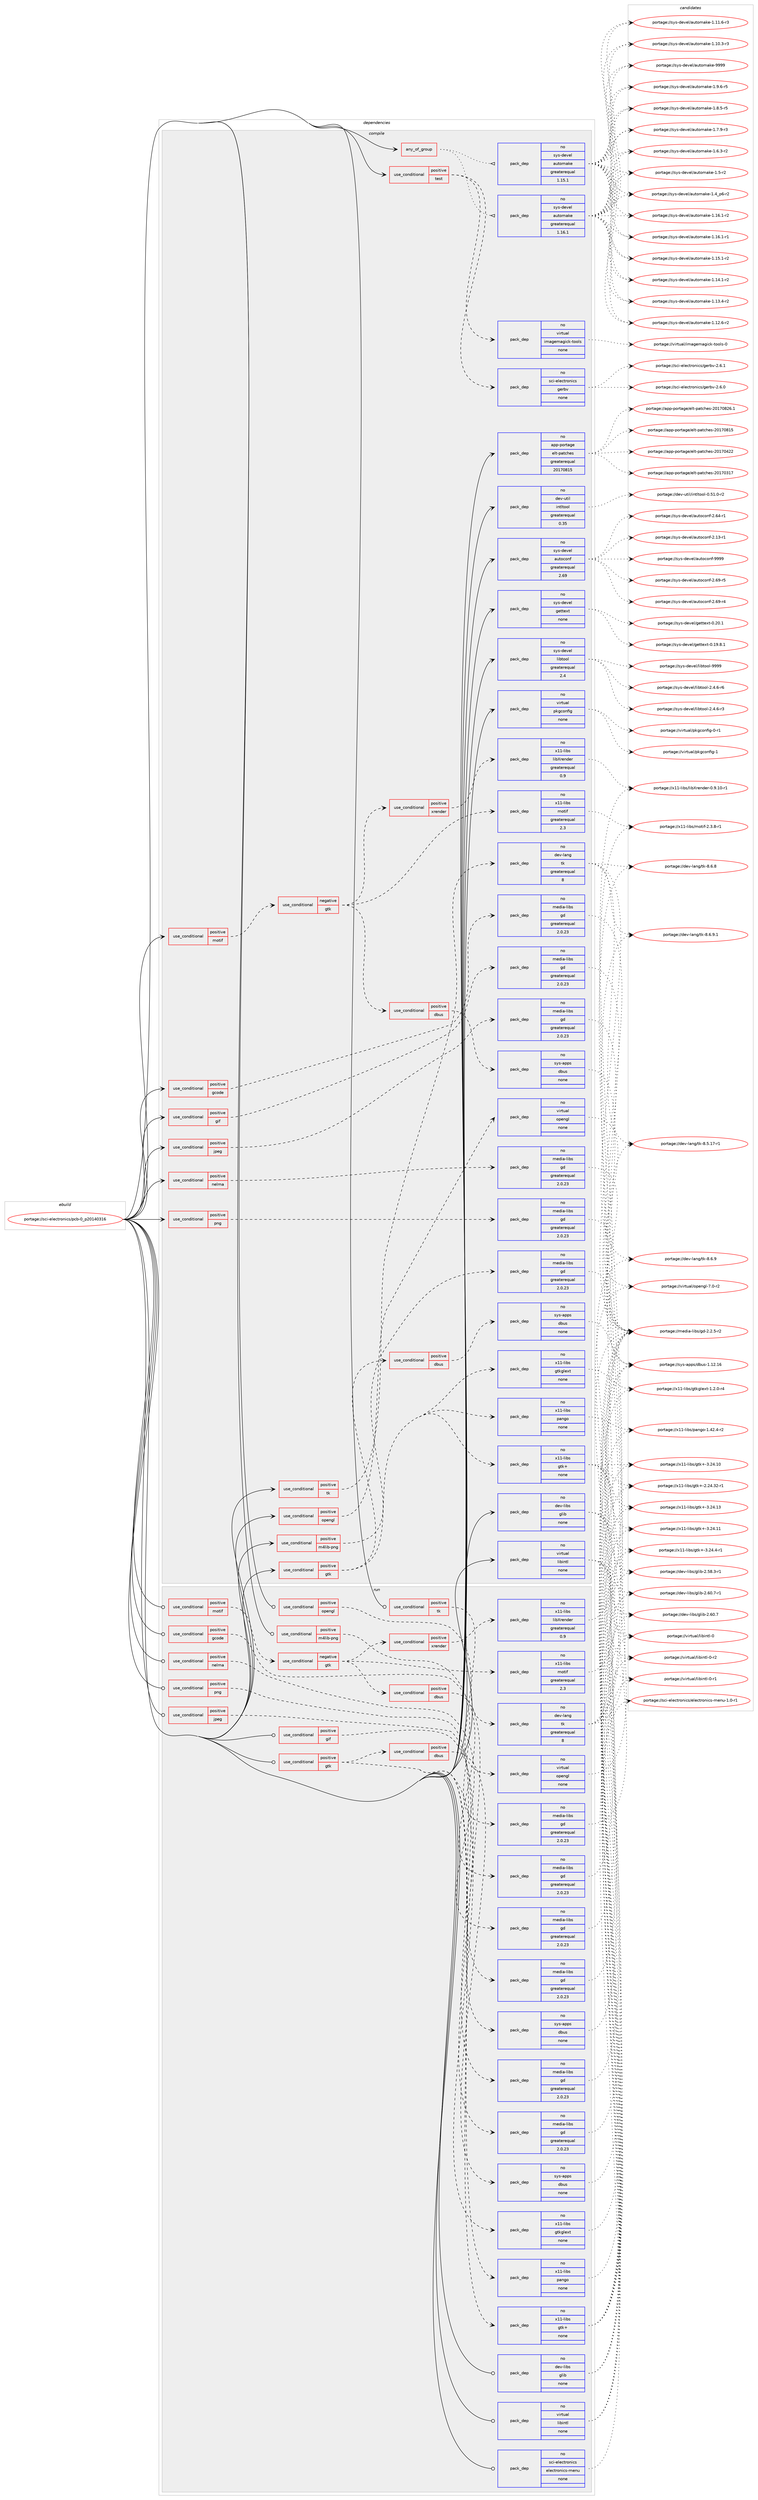 digraph prolog {

# *************
# Graph options
# *************

newrank=true;
concentrate=true;
compound=true;
graph [rankdir=LR,fontname=Helvetica,fontsize=10,ranksep=1.5];#, ranksep=2.5, nodesep=0.2];
edge  [arrowhead=vee];
node  [fontname=Helvetica,fontsize=10];

# **********
# The ebuild
# **********

subgraph cluster_leftcol {
color=gray;
label=<<i>ebuild</i>>;
id [label="portage://sci-electronics/pcb-0_p20140316", color=red, width=4, href="../sci-electronics/pcb-0_p20140316.svg"];
}

# ****************
# The dependencies
# ****************

subgraph cluster_midcol {
color=gray;
label=<<i>dependencies</i>>;
subgraph cluster_compile {
fillcolor="#eeeeee";
style=filled;
label=<<i>compile</i>>;
subgraph any1715 {
dependency105812 [label=<<TABLE BORDER="0" CELLBORDER="1" CELLSPACING="0" CELLPADDING="4"><TR><TD CELLPADDING="10">any_of_group</TD></TR></TABLE>>, shape=none, color=red];subgraph pack83502 {
dependency105813 [label=<<TABLE BORDER="0" CELLBORDER="1" CELLSPACING="0" CELLPADDING="4" WIDTH="220"><TR><TD ROWSPAN="6" CELLPADDING="30">pack_dep</TD></TR><TR><TD WIDTH="110">no</TD></TR><TR><TD>sys-devel</TD></TR><TR><TD>automake</TD></TR><TR><TD>greaterequal</TD></TR><TR><TD>1.16.1</TD></TR></TABLE>>, shape=none, color=blue];
}
dependency105812:e -> dependency105813:w [weight=20,style="dotted",arrowhead="oinv"];
subgraph pack83503 {
dependency105814 [label=<<TABLE BORDER="0" CELLBORDER="1" CELLSPACING="0" CELLPADDING="4" WIDTH="220"><TR><TD ROWSPAN="6" CELLPADDING="30">pack_dep</TD></TR><TR><TD WIDTH="110">no</TD></TR><TR><TD>sys-devel</TD></TR><TR><TD>automake</TD></TR><TR><TD>greaterequal</TD></TR><TR><TD>1.15.1</TD></TR></TABLE>>, shape=none, color=blue];
}
dependency105812:e -> dependency105814:w [weight=20,style="dotted",arrowhead="oinv"];
}
id:e -> dependency105812:w [weight=20,style="solid",arrowhead="vee"];
subgraph cond20515 {
dependency105815 [label=<<TABLE BORDER="0" CELLBORDER="1" CELLSPACING="0" CELLPADDING="4"><TR><TD ROWSPAN="3" CELLPADDING="10">use_conditional</TD></TR><TR><TD>positive</TD></TR><TR><TD>gcode</TD></TR></TABLE>>, shape=none, color=red];
subgraph pack83504 {
dependency105816 [label=<<TABLE BORDER="0" CELLBORDER="1" CELLSPACING="0" CELLPADDING="4" WIDTH="220"><TR><TD ROWSPAN="6" CELLPADDING="30">pack_dep</TD></TR><TR><TD WIDTH="110">no</TD></TR><TR><TD>media-libs</TD></TR><TR><TD>gd</TD></TR><TR><TD>greaterequal</TD></TR><TR><TD>2.0.23</TD></TR></TABLE>>, shape=none, color=blue];
}
dependency105815:e -> dependency105816:w [weight=20,style="dashed",arrowhead="vee"];
}
id:e -> dependency105815:w [weight=20,style="solid",arrowhead="vee"];
subgraph cond20516 {
dependency105817 [label=<<TABLE BORDER="0" CELLBORDER="1" CELLSPACING="0" CELLPADDING="4"><TR><TD ROWSPAN="3" CELLPADDING="10">use_conditional</TD></TR><TR><TD>positive</TD></TR><TR><TD>gif</TD></TR></TABLE>>, shape=none, color=red];
subgraph pack83505 {
dependency105818 [label=<<TABLE BORDER="0" CELLBORDER="1" CELLSPACING="0" CELLPADDING="4" WIDTH="220"><TR><TD ROWSPAN="6" CELLPADDING="30">pack_dep</TD></TR><TR><TD WIDTH="110">no</TD></TR><TR><TD>media-libs</TD></TR><TR><TD>gd</TD></TR><TR><TD>greaterequal</TD></TR><TR><TD>2.0.23</TD></TR></TABLE>>, shape=none, color=blue];
}
dependency105817:e -> dependency105818:w [weight=20,style="dashed",arrowhead="vee"];
}
id:e -> dependency105817:w [weight=20,style="solid",arrowhead="vee"];
subgraph cond20517 {
dependency105819 [label=<<TABLE BORDER="0" CELLBORDER="1" CELLSPACING="0" CELLPADDING="4"><TR><TD ROWSPAN="3" CELLPADDING="10">use_conditional</TD></TR><TR><TD>positive</TD></TR><TR><TD>gtk</TD></TR></TABLE>>, shape=none, color=red];
subgraph pack83506 {
dependency105820 [label=<<TABLE BORDER="0" CELLBORDER="1" CELLSPACING="0" CELLPADDING="4" WIDTH="220"><TR><TD ROWSPAN="6" CELLPADDING="30">pack_dep</TD></TR><TR><TD WIDTH="110">no</TD></TR><TR><TD>x11-libs</TD></TR><TR><TD>gtk+</TD></TR><TR><TD>none</TD></TR><TR><TD></TD></TR></TABLE>>, shape=none, color=blue];
}
dependency105819:e -> dependency105820:w [weight=20,style="dashed",arrowhead="vee"];
subgraph pack83507 {
dependency105821 [label=<<TABLE BORDER="0" CELLBORDER="1" CELLSPACING="0" CELLPADDING="4" WIDTH="220"><TR><TD ROWSPAN="6" CELLPADDING="30">pack_dep</TD></TR><TR><TD WIDTH="110">no</TD></TR><TR><TD>x11-libs</TD></TR><TR><TD>pango</TD></TR><TR><TD>none</TD></TR><TR><TD></TD></TR></TABLE>>, shape=none, color=blue];
}
dependency105819:e -> dependency105821:w [weight=20,style="dashed",arrowhead="vee"];
subgraph pack83508 {
dependency105822 [label=<<TABLE BORDER="0" CELLBORDER="1" CELLSPACING="0" CELLPADDING="4" WIDTH="220"><TR><TD ROWSPAN="6" CELLPADDING="30">pack_dep</TD></TR><TR><TD WIDTH="110">no</TD></TR><TR><TD>x11-libs</TD></TR><TR><TD>gtkglext</TD></TR><TR><TD>none</TD></TR><TR><TD></TD></TR></TABLE>>, shape=none, color=blue];
}
dependency105819:e -> dependency105822:w [weight=20,style="dashed",arrowhead="vee"];
subgraph cond20518 {
dependency105823 [label=<<TABLE BORDER="0" CELLBORDER="1" CELLSPACING="0" CELLPADDING="4"><TR><TD ROWSPAN="3" CELLPADDING="10">use_conditional</TD></TR><TR><TD>positive</TD></TR><TR><TD>dbus</TD></TR></TABLE>>, shape=none, color=red];
subgraph pack83509 {
dependency105824 [label=<<TABLE BORDER="0" CELLBORDER="1" CELLSPACING="0" CELLPADDING="4" WIDTH="220"><TR><TD ROWSPAN="6" CELLPADDING="30">pack_dep</TD></TR><TR><TD WIDTH="110">no</TD></TR><TR><TD>sys-apps</TD></TR><TR><TD>dbus</TD></TR><TR><TD>none</TD></TR><TR><TD></TD></TR></TABLE>>, shape=none, color=blue];
}
dependency105823:e -> dependency105824:w [weight=20,style="dashed",arrowhead="vee"];
}
dependency105819:e -> dependency105823:w [weight=20,style="dashed",arrowhead="vee"];
}
id:e -> dependency105819:w [weight=20,style="solid",arrowhead="vee"];
subgraph cond20519 {
dependency105825 [label=<<TABLE BORDER="0" CELLBORDER="1" CELLSPACING="0" CELLPADDING="4"><TR><TD ROWSPAN="3" CELLPADDING="10">use_conditional</TD></TR><TR><TD>positive</TD></TR><TR><TD>jpeg</TD></TR></TABLE>>, shape=none, color=red];
subgraph pack83510 {
dependency105826 [label=<<TABLE BORDER="0" CELLBORDER="1" CELLSPACING="0" CELLPADDING="4" WIDTH="220"><TR><TD ROWSPAN="6" CELLPADDING="30">pack_dep</TD></TR><TR><TD WIDTH="110">no</TD></TR><TR><TD>media-libs</TD></TR><TR><TD>gd</TD></TR><TR><TD>greaterequal</TD></TR><TR><TD>2.0.23</TD></TR></TABLE>>, shape=none, color=blue];
}
dependency105825:e -> dependency105826:w [weight=20,style="dashed",arrowhead="vee"];
}
id:e -> dependency105825:w [weight=20,style="solid",arrowhead="vee"];
subgraph cond20520 {
dependency105827 [label=<<TABLE BORDER="0" CELLBORDER="1" CELLSPACING="0" CELLPADDING="4"><TR><TD ROWSPAN="3" CELLPADDING="10">use_conditional</TD></TR><TR><TD>positive</TD></TR><TR><TD>m4lib-png</TD></TR></TABLE>>, shape=none, color=red];
subgraph pack83511 {
dependency105828 [label=<<TABLE BORDER="0" CELLBORDER="1" CELLSPACING="0" CELLPADDING="4" WIDTH="220"><TR><TD ROWSPAN="6" CELLPADDING="30">pack_dep</TD></TR><TR><TD WIDTH="110">no</TD></TR><TR><TD>media-libs</TD></TR><TR><TD>gd</TD></TR><TR><TD>greaterequal</TD></TR><TR><TD>2.0.23</TD></TR></TABLE>>, shape=none, color=blue];
}
dependency105827:e -> dependency105828:w [weight=20,style="dashed",arrowhead="vee"];
}
id:e -> dependency105827:w [weight=20,style="solid",arrowhead="vee"];
subgraph cond20521 {
dependency105829 [label=<<TABLE BORDER="0" CELLBORDER="1" CELLSPACING="0" CELLPADDING="4"><TR><TD ROWSPAN="3" CELLPADDING="10">use_conditional</TD></TR><TR><TD>positive</TD></TR><TR><TD>motif</TD></TR></TABLE>>, shape=none, color=red];
subgraph cond20522 {
dependency105830 [label=<<TABLE BORDER="0" CELLBORDER="1" CELLSPACING="0" CELLPADDING="4"><TR><TD ROWSPAN="3" CELLPADDING="10">use_conditional</TD></TR><TR><TD>negative</TD></TR><TR><TD>gtk</TD></TR></TABLE>>, shape=none, color=red];
subgraph pack83512 {
dependency105831 [label=<<TABLE BORDER="0" CELLBORDER="1" CELLSPACING="0" CELLPADDING="4" WIDTH="220"><TR><TD ROWSPAN="6" CELLPADDING="30">pack_dep</TD></TR><TR><TD WIDTH="110">no</TD></TR><TR><TD>x11-libs</TD></TR><TR><TD>motif</TD></TR><TR><TD>greaterequal</TD></TR><TR><TD>2.3</TD></TR></TABLE>>, shape=none, color=blue];
}
dependency105830:e -> dependency105831:w [weight=20,style="dashed",arrowhead="vee"];
subgraph cond20523 {
dependency105832 [label=<<TABLE BORDER="0" CELLBORDER="1" CELLSPACING="0" CELLPADDING="4"><TR><TD ROWSPAN="3" CELLPADDING="10">use_conditional</TD></TR><TR><TD>positive</TD></TR><TR><TD>dbus</TD></TR></TABLE>>, shape=none, color=red];
subgraph pack83513 {
dependency105833 [label=<<TABLE BORDER="0" CELLBORDER="1" CELLSPACING="0" CELLPADDING="4" WIDTH="220"><TR><TD ROWSPAN="6" CELLPADDING="30">pack_dep</TD></TR><TR><TD WIDTH="110">no</TD></TR><TR><TD>sys-apps</TD></TR><TR><TD>dbus</TD></TR><TR><TD>none</TD></TR><TR><TD></TD></TR></TABLE>>, shape=none, color=blue];
}
dependency105832:e -> dependency105833:w [weight=20,style="dashed",arrowhead="vee"];
}
dependency105830:e -> dependency105832:w [weight=20,style="dashed",arrowhead="vee"];
subgraph cond20524 {
dependency105834 [label=<<TABLE BORDER="0" CELLBORDER="1" CELLSPACING="0" CELLPADDING="4"><TR><TD ROWSPAN="3" CELLPADDING="10">use_conditional</TD></TR><TR><TD>positive</TD></TR><TR><TD>xrender</TD></TR></TABLE>>, shape=none, color=red];
subgraph pack83514 {
dependency105835 [label=<<TABLE BORDER="0" CELLBORDER="1" CELLSPACING="0" CELLPADDING="4" WIDTH="220"><TR><TD ROWSPAN="6" CELLPADDING="30">pack_dep</TD></TR><TR><TD WIDTH="110">no</TD></TR><TR><TD>x11-libs</TD></TR><TR><TD>libXrender</TD></TR><TR><TD>greaterequal</TD></TR><TR><TD>0.9</TD></TR></TABLE>>, shape=none, color=blue];
}
dependency105834:e -> dependency105835:w [weight=20,style="dashed",arrowhead="vee"];
}
dependency105830:e -> dependency105834:w [weight=20,style="dashed",arrowhead="vee"];
}
dependency105829:e -> dependency105830:w [weight=20,style="dashed",arrowhead="vee"];
}
id:e -> dependency105829:w [weight=20,style="solid",arrowhead="vee"];
subgraph cond20525 {
dependency105836 [label=<<TABLE BORDER="0" CELLBORDER="1" CELLSPACING="0" CELLPADDING="4"><TR><TD ROWSPAN="3" CELLPADDING="10">use_conditional</TD></TR><TR><TD>positive</TD></TR><TR><TD>nelma</TD></TR></TABLE>>, shape=none, color=red];
subgraph pack83515 {
dependency105837 [label=<<TABLE BORDER="0" CELLBORDER="1" CELLSPACING="0" CELLPADDING="4" WIDTH="220"><TR><TD ROWSPAN="6" CELLPADDING="30">pack_dep</TD></TR><TR><TD WIDTH="110">no</TD></TR><TR><TD>media-libs</TD></TR><TR><TD>gd</TD></TR><TR><TD>greaterequal</TD></TR><TR><TD>2.0.23</TD></TR></TABLE>>, shape=none, color=blue];
}
dependency105836:e -> dependency105837:w [weight=20,style="dashed",arrowhead="vee"];
}
id:e -> dependency105836:w [weight=20,style="solid",arrowhead="vee"];
subgraph cond20526 {
dependency105838 [label=<<TABLE BORDER="0" CELLBORDER="1" CELLSPACING="0" CELLPADDING="4"><TR><TD ROWSPAN="3" CELLPADDING="10">use_conditional</TD></TR><TR><TD>positive</TD></TR><TR><TD>opengl</TD></TR></TABLE>>, shape=none, color=red];
subgraph pack83516 {
dependency105839 [label=<<TABLE BORDER="0" CELLBORDER="1" CELLSPACING="0" CELLPADDING="4" WIDTH="220"><TR><TD ROWSPAN="6" CELLPADDING="30">pack_dep</TD></TR><TR><TD WIDTH="110">no</TD></TR><TR><TD>virtual</TD></TR><TR><TD>opengl</TD></TR><TR><TD>none</TD></TR><TR><TD></TD></TR></TABLE>>, shape=none, color=blue];
}
dependency105838:e -> dependency105839:w [weight=20,style="dashed",arrowhead="vee"];
}
id:e -> dependency105838:w [weight=20,style="solid",arrowhead="vee"];
subgraph cond20527 {
dependency105840 [label=<<TABLE BORDER="0" CELLBORDER="1" CELLSPACING="0" CELLPADDING="4"><TR><TD ROWSPAN="3" CELLPADDING="10">use_conditional</TD></TR><TR><TD>positive</TD></TR><TR><TD>png</TD></TR></TABLE>>, shape=none, color=red];
subgraph pack83517 {
dependency105841 [label=<<TABLE BORDER="0" CELLBORDER="1" CELLSPACING="0" CELLPADDING="4" WIDTH="220"><TR><TD ROWSPAN="6" CELLPADDING="30">pack_dep</TD></TR><TR><TD WIDTH="110">no</TD></TR><TR><TD>media-libs</TD></TR><TR><TD>gd</TD></TR><TR><TD>greaterequal</TD></TR><TR><TD>2.0.23</TD></TR></TABLE>>, shape=none, color=blue];
}
dependency105840:e -> dependency105841:w [weight=20,style="dashed",arrowhead="vee"];
}
id:e -> dependency105840:w [weight=20,style="solid",arrowhead="vee"];
subgraph cond20528 {
dependency105842 [label=<<TABLE BORDER="0" CELLBORDER="1" CELLSPACING="0" CELLPADDING="4"><TR><TD ROWSPAN="3" CELLPADDING="10">use_conditional</TD></TR><TR><TD>positive</TD></TR><TR><TD>test</TD></TR></TABLE>>, shape=none, color=red];
subgraph pack83518 {
dependency105843 [label=<<TABLE BORDER="0" CELLBORDER="1" CELLSPACING="0" CELLPADDING="4" WIDTH="220"><TR><TD ROWSPAN="6" CELLPADDING="30">pack_dep</TD></TR><TR><TD WIDTH="110">no</TD></TR><TR><TD>sci-electronics</TD></TR><TR><TD>gerbv</TD></TR><TR><TD>none</TD></TR><TR><TD></TD></TR></TABLE>>, shape=none, color=blue];
}
dependency105842:e -> dependency105843:w [weight=20,style="dashed",arrowhead="vee"];
subgraph pack83519 {
dependency105844 [label=<<TABLE BORDER="0" CELLBORDER="1" CELLSPACING="0" CELLPADDING="4" WIDTH="220"><TR><TD ROWSPAN="6" CELLPADDING="30">pack_dep</TD></TR><TR><TD WIDTH="110">no</TD></TR><TR><TD>virtual</TD></TR><TR><TD>imagemagick-tools</TD></TR><TR><TD>none</TD></TR><TR><TD></TD></TR></TABLE>>, shape=none, color=blue];
}
dependency105842:e -> dependency105844:w [weight=20,style="dashed",arrowhead="vee"];
}
id:e -> dependency105842:w [weight=20,style="solid",arrowhead="vee"];
subgraph cond20529 {
dependency105845 [label=<<TABLE BORDER="0" CELLBORDER="1" CELLSPACING="0" CELLPADDING="4"><TR><TD ROWSPAN="3" CELLPADDING="10">use_conditional</TD></TR><TR><TD>positive</TD></TR><TR><TD>tk</TD></TR></TABLE>>, shape=none, color=red];
subgraph pack83520 {
dependency105846 [label=<<TABLE BORDER="0" CELLBORDER="1" CELLSPACING="0" CELLPADDING="4" WIDTH="220"><TR><TD ROWSPAN="6" CELLPADDING="30">pack_dep</TD></TR><TR><TD WIDTH="110">no</TD></TR><TR><TD>dev-lang</TD></TR><TR><TD>tk</TD></TR><TR><TD>greaterequal</TD></TR><TR><TD>8</TD></TR></TABLE>>, shape=none, color=blue];
}
dependency105845:e -> dependency105846:w [weight=20,style="dashed",arrowhead="vee"];
}
id:e -> dependency105845:w [weight=20,style="solid",arrowhead="vee"];
subgraph pack83521 {
dependency105847 [label=<<TABLE BORDER="0" CELLBORDER="1" CELLSPACING="0" CELLPADDING="4" WIDTH="220"><TR><TD ROWSPAN="6" CELLPADDING="30">pack_dep</TD></TR><TR><TD WIDTH="110">no</TD></TR><TR><TD>app-portage</TD></TR><TR><TD>elt-patches</TD></TR><TR><TD>greaterequal</TD></TR><TR><TD>20170815</TD></TR></TABLE>>, shape=none, color=blue];
}
id:e -> dependency105847:w [weight=20,style="solid",arrowhead="vee"];
subgraph pack83522 {
dependency105848 [label=<<TABLE BORDER="0" CELLBORDER="1" CELLSPACING="0" CELLPADDING="4" WIDTH="220"><TR><TD ROWSPAN="6" CELLPADDING="30">pack_dep</TD></TR><TR><TD WIDTH="110">no</TD></TR><TR><TD>dev-libs</TD></TR><TR><TD>glib</TD></TR><TR><TD>none</TD></TR><TR><TD></TD></TR></TABLE>>, shape=none, color=blue];
}
id:e -> dependency105848:w [weight=20,style="solid",arrowhead="vee"];
subgraph pack83523 {
dependency105849 [label=<<TABLE BORDER="0" CELLBORDER="1" CELLSPACING="0" CELLPADDING="4" WIDTH="220"><TR><TD ROWSPAN="6" CELLPADDING="30">pack_dep</TD></TR><TR><TD WIDTH="110">no</TD></TR><TR><TD>dev-util</TD></TR><TR><TD>intltool</TD></TR><TR><TD>greaterequal</TD></TR><TR><TD>0.35</TD></TR></TABLE>>, shape=none, color=blue];
}
id:e -> dependency105849:w [weight=20,style="solid",arrowhead="vee"];
subgraph pack83524 {
dependency105850 [label=<<TABLE BORDER="0" CELLBORDER="1" CELLSPACING="0" CELLPADDING="4" WIDTH="220"><TR><TD ROWSPAN="6" CELLPADDING="30">pack_dep</TD></TR><TR><TD WIDTH="110">no</TD></TR><TR><TD>sys-devel</TD></TR><TR><TD>autoconf</TD></TR><TR><TD>greaterequal</TD></TR><TR><TD>2.69</TD></TR></TABLE>>, shape=none, color=blue];
}
id:e -> dependency105850:w [weight=20,style="solid",arrowhead="vee"];
subgraph pack83525 {
dependency105851 [label=<<TABLE BORDER="0" CELLBORDER="1" CELLSPACING="0" CELLPADDING="4" WIDTH="220"><TR><TD ROWSPAN="6" CELLPADDING="30">pack_dep</TD></TR><TR><TD WIDTH="110">no</TD></TR><TR><TD>sys-devel</TD></TR><TR><TD>gettext</TD></TR><TR><TD>none</TD></TR><TR><TD></TD></TR></TABLE>>, shape=none, color=blue];
}
id:e -> dependency105851:w [weight=20,style="solid",arrowhead="vee"];
subgraph pack83526 {
dependency105852 [label=<<TABLE BORDER="0" CELLBORDER="1" CELLSPACING="0" CELLPADDING="4" WIDTH="220"><TR><TD ROWSPAN="6" CELLPADDING="30">pack_dep</TD></TR><TR><TD WIDTH="110">no</TD></TR><TR><TD>sys-devel</TD></TR><TR><TD>libtool</TD></TR><TR><TD>greaterequal</TD></TR><TR><TD>2.4</TD></TR></TABLE>>, shape=none, color=blue];
}
id:e -> dependency105852:w [weight=20,style="solid",arrowhead="vee"];
subgraph pack83527 {
dependency105853 [label=<<TABLE BORDER="0" CELLBORDER="1" CELLSPACING="0" CELLPADDING="4" WIDTH="220"><TR><TD ROWSPAN="6" CELLPADDING="30">pack_dep</TD></TR><TR><TD WIDTH="110">no</TD></TR><TR><TD>virtual</TD></TR><TR><TD>libintl</TD></TR><TR><TD>none</TD></TR><TR><TD></TD></TR></TABLE>>, shape=none, color=blue];
}
id:e -> dependency105853:w [weight=20,style="solid",arrowhead="vee"];
subgraph pack83528 {
dependency105854 [label=<<TABLE BORDER="0" CELLBORDER="1" CELLSPACING="0" CELLPADDING="4" WIDTH="220"><TR><TD ROWSPAN="6" CELLPADDING="30">pack_dep</TD></TR><TR><TD WIDTH="110">no</TD></TR><TR><TD>virtual</TD></TR><TR><TD>pkgconfig</TD></TR><TR><TD>none</TD></TR><TR><TD></TD></TR></TABLE>>, shape=none, color=blue];
}
id:e -> dependency105854:w [weight=20,style="solid",arrowhead="vee"];
}
subgraph cluster_compileandrun {
fillcolor="#eeeeee";
style=filled;
label=<<i>compile and run</i>>;
}
subgraph cluster_run {
fillcolor="#eeeeee";
style=filled;
label=<<i>run</i>>;
subgraph cond20530 {
dependency105855 [label=<<TABLE BORDER="0" CELLBORDER="1" CELLSPACING="0" CELLPADDING="4"><TR><TD ROWSPAN="3" CELLPADDING="10">use_conditional</TD></TR><TR><TD>positive</TD></TR><TR><TD>gcode</TD></TR></TABLE>>, shape=none, color=red];
subgraph pack83529 {
dependency105856 [label=<<TABLE BORDER="0" CELLBORDER="1" CELLSPACING="0" CELLPADDING="4" WIDTH="220"><TR><TD ROWSPAN="6" CELLPADDING="30">pack_dep</TD></TR><TR><TD WIDTH="110">no</TD></TR><TR><TD>media-libs</TD></TR><TR><TD>gd</TD></TR><TR><TD>greaterequal</TD></TR><TR><TD>2.0.23</TD></TR></TABLE>>, shape=none, color=blue];
}
dependency105855:e -> dependency105856:w [weight=20,style="dashed",arrowhead="vee"];
}
id:e -> dependency105855:w [weight=20,style="solid",arrowhead="odot"];
subgraph cond20531 {
dependency105857 [label=<<TABLE BORDER="0" CELLBORDER="1" CELLSPACING="0" CELLPADDING="4"><TR><TD ROWSPAN="3" CELLPADDING="10">use_conditional</TD></TR><TR><TD>positive</TD></TR><TR><TD>gif</TD></TR></TABLE>>, shape=none, color=red];
subgraph pack83530 {
dependency105858 [label=<<TABLE BORDER="0" CELLBORDER="1" CELLSPACING="0" CELLPADDING="4" WIDTH="220"><TR><TD ROWSPAN="6" CELLPADDING="30">pack_dep</TD></TR><TR><TD WIDTH="110">no</TD></TR><TR><TD>media-libs</TD></TR><TR><TD>gd</TD></TR><TR><TD>greaterequal</TD></TR><TR><TD>2.0.23</TD></TR></TABLE>>, shape=none, color=blue];
}
dependency105857:e -> dependency105858:w [weight=20,style="dashed",arrowhead="vee"];
}
id:e -> dependency105857:w [weight=20,style="solid",arrowhead="odot"];
subgraph cond20532 {
dependency105859 [label=<<TABLE BORDER="0" CELLBORDER="1" CELLSPACING="0" CELLPADDING="4"><TR><TD ROWSPAN="3" CELLPADDING="10">use_conditional</TD></TR><TR><TD>positive</TD></TR><TR><TD>gtk</TD></TR></TABLE>>, shape=none, color=red];
subgraph pack83531 {
dependency105860 [label=<<TABLE BORDER="0" CELLBORDER="1" CELLSPACING="0" CELLPADDING="4" WIDTH="220"><TR><TD ROWSPAN="6" CELLPADDING="30">pack_dep</TD></TR><TR><TD WIDTH="110">no</TD></TR><TR><TD>x11-libs</TD></TR><TR><TD>gtk+</TD></TR><TR><TD>none</TD></TR><TR><TD></TD></TR></TABLE>>, shape=none, color=blue];
}
dependency105859:e -> dependency105860:w [weight=20,style="dashed",arrowhead="vee"];
subgraph pack83532 {
dependency105861 [label=<<TABLE BORDER="0" CELLBORDER="1" CELLSPACING="0" CELLPADDING="4" WIDTH="220"><TR><TD ROWSPAN="6" CELLPADDING="30">pack_dep</TD></TR><TR><TD WIDTH="110">no</TD></TR><TR><TD>x11-libs</TD></TR><TR><TD>pango</TD></TR><TR><TD>none</TD></TR><TR><TD></TD></TR></TABLE>>, shape=none, color=blue];
}
dependency105859:e -> dependency105861:w [weight=20,style="dashed",arrowhead="vee"];
subgraph pack83533 {
dependency105862 [label=<<TABLE BORDER="0" CELLBORDER="1" CELLSPACING="0" CELLPADDING="4" WIDTH="220"><TR><TD ROWSPAN="6" CELLPADDING="30">pack_dep</TD></TR><TR><TD WIDTH="110">no</TD></TR><TR><TD>x11-libs</TD></TR><TR><TD>gtkglext</TD></TR><TR><TD>none</TD></TR><TR><TD></TD></TR></TABLE>>, shape=none, color=blue];
}
dependency105859:e -> dependency105862:w [weight=20,style="dashed",arrowhead="vee"];
subgraph cond20533 {
dependency105863 [label=<<TABLE BORDER="0" CELLBORDER="1" CELLSPACING="0" CELLPADDING="4"><TR><TD ROWSPAN="3" CELLPADDING="10">use_conditional</TD></TR><TR><TD>positive</TD></TR><TR><TD>dbus</TD></TR></TABLE>>, shape=none, color=red];
subgraph pack83534 {
dependency105864 [label=<<TABLE BORDER="0" CELLBORDER="1" CELLSPACING="0" CELLPADDING="4" WIDTH="220"><TR><TD ROWSPAN="6" CELLPADDING="30">pack_dep</TD></TR><TR><TD WIDTH="110">no</TD></TR><TR><TD>sys-apps</TD></TR><TR><TD>dbus</TD></TR><TR><TD>none</TD></TR><TR><TD></TD></TR></TABLE>>, shape=none, color=blue];
}
dependency105863:e -> dependency105864:w [weight=20,style="dashed",arrowhead="vee"];
}
dependency105859:e -> dependency105863:w [weight=20,style="dashed",arrowhead="vee"];
}
id:e -> dependency105859:w [weight=20,style="solid",arrowhead="odot"];
subgraph cond20534 {
dependency105865 [label=<<TABLE BORDER="0" CELLBORDER="1" CELLSPACING="0" CELLPADDING="4"><TR><TD ROWSPAN="3" CELLPADDING="10">use_conditional</TD></TR><TR><TD>positive</TD></TR><TR><TD>jpeg</TD></TR></TABLE>>, shape=none, color=red];
subgraph pack83535 {
dependency105866 [label=<<TABLE BORDER="0" CELLBORDER="1" CELLSPACING="0" CELLPADDING="4" WIDTH="220"><TR><TD ROWSPAN="6" CELLPADDING="30">pack_dep</TD></TR><TR><TD WIDTH="110">no</TD></TR><TR><TD>media-libs</TD></TR><TR><TD>gd</TD></TR><TR><TD>greaterequal</TD></TR><TR><TD>2.0.23</TD></TR></TABLE>>, shape=none, color=blue];
}
dependency105865:e -> dependency105866:w [weight=20,style="dashed",arrowhead="vee"];
}
id:e -> dependency105865:w [weight=20,style="solid",arrowhead="odot"];
subgraph cond20535 {
dependency105867 [label=<<TABLE BORDER="0" CELLBORDER="1" CELLSPACING="0" CELLPADDING="4"><TR><TD ROWSPAN="3" CELLPADDING="10">use_conditional</TD></TR><TR><TD>positive</TD></TR><TR><TD>m4lib-png</TD></TR></TABLE>>, shape=none, color=red];
subgraph pack83536 {
dependency105868 [label=<<TABLE BORDER="0" CELLBORDER="1" CELLSPACING="0" CELLPADDING="4" WIDTH="220"><TR><TD ROWSPAN="6" CELLPADDING="30">pack_dep</TD></TR><TR><TD WIDTH="110">no</TD></TR><TR><TD>media-libs</TD></TR><TR><TD>gd</TD></TR><TR><TD>greaterequal</TD></TR><TR><TD>2.0.23</TD></TR></TABLE>>, shape=none, color=blue];
}
dependency105867:e -> dependency105868:w [weight=20,style="dashed",arrowhead="vee"];
}
id:e -> dependency105867:w [weight=20,style="solid",arrowhead="odot"];
subgraph cond20536 {
dependency105869 [label=<<TABLE BORDER="0" CELLBORDER="1" CELLSPACING="0" CELLPADDING="4"><TR><TD ROWSPAN="3" CELLPADDING="10">use_conditional</TD></TR><TR><TD>positive</TD></TR><TR><TD>motif</TD></TR></TABLE>>, shape=none, color=red];
subgraph cond20537 {
dependency105870 [label=<<TABLE BORDER="0" CELLBORDER="1" CELLSPACING="0" CELLPADDING="4"><TR><TD ROWSPAN="3" CELLPADDING="10">use_conditional</TD></TR><TR><TD>negative</TD></TR><TR><TD>gtk</TD></TR></TABLE>>, shape=none, color=red];
subgraph pack83537 {
dependency105871 [label=<<TABLE BORDER="0" CELLBORDER="1" CELLSPACING="0" CELLPADDING="4" WIDTH="220"><TR><TD ROWSPAN="6" CELLPADDING="30">pack_dep</TD></TR><TR><TD WIDTH="110">no</TD></TR><TR><TD>x11-libs</TD></TR><TR><TD>motif</TD></TR><TR><TD>greaterequal</TD></TR><TR><TD>2.3</TD></TR></TABLE>>, shape=none, color=blue];
}
dependency105870:e -> dependency105871:w [weight=20,style="dashed",arrowhead="vee"];
subgraph cond20538 {
dependency105872 [label=<<TABLE BORDER="0" CELLBORDER="1" CELLSPACING="0" CELLPADDING="4"><TR><TD ROWSPAN="3" CELLPADDING="10">use_conditional</TD></TR><TR><TD>positive</TD></TR><TR><TD>dbus</TD></TR></TABLE>>, shape=none, color=red];
subgraph pack83538 {
dependency105873 [label=<<TABLE BORDER="0" CELLBORDER="1" CELLSPACING="0" CELLPADDING="4" WIDTH="220"><TR><TD ROWSPAN="6" CELLPADDING="30">pack_dep</TD></TR><TR><TD WIDTH="110">no</TD></TR><TR><TD>sys-apps</TD></TR><TR><TD>dbus</TD></TR><TR><TD>none</TD></TR><TR><TD></TD></TR></TABLE>>, shape=none, color=blue];
}
dependency105872:e -> dependency105873:w [weight=20,style="dashed",arrowhead="vee"];
}
dependency105870:e -> dependency105872:w [weight=20,style="dashed",arrowhead="vee"];
subgraph cond20539 {
dependency105874 [label=<<TABLE BORDER="0" CELLBORDER="1" CELLSPACING="0" CELLPADDING="4"><TR><TD ROWSPAN="3" CELLPADDING="10">use_conditional</TD></TR><TR><TD>positive</TD></TR><TR><TD>xrender</TD></TR></TABLE>>, shape=none, color=red];
subgraph pack83539 {
dependency105875 [label=<<TABLE BORDER="0" CELLBORDER="1" CELLSPACING="0" CELLPADDING="4" WIDTH="220"><TR><TD ROWSPAN="6" CELLPADDING="30">pack_dep</TD></TR><TR><TD WIDTH="110">no</TD></TR><TR><TD>x11-libs</TD></TR><TR><TD>libXrender</TD></TR><TR><TD>greaterequal</TD></TR><TR><TD>0.9</TD></TR></TABLE>>, shape=none, color=blue];
}
dependency105874:e -> dependency105875:w [weight=20,style="dashed",arrowhead="vee"];
}
dependency105870:e -> dependency105874:w [weight=20,style="dashed",arrowhead="vee"];
}
dependency105869:e -> dependency105870:w [weight=20,style="dashed",arrowhead="vee"];
}
id:e -> dependency105869:w [weight=20,style="solid",arrowhead="odot"];
subgraph cond20540 {
dependency105876 [label=<<TABLE BORDER="0" CELLBORDER="1" CELLSPACING="0" CELLPADDING="4"><TR><TD ROWSPAN="3" CELLPADDING="10">use_conditional</TD></TR><TR><TD>positive</TD></TR><TR><TD>nelma</TD></TR></TABLE>>, shape=none, color=red];
subgraph pack83540 {
dependency105877 [label=<<TABLE BORDER="0" CELLBORDER="1" CELLSPACING="0" CELLPADDING="4" WIDTH="220"><TR><TD ROWSPAN="6" CELLPADDING="30">pack_dep</TD></TR><TR><TD WIDTH="110">no</TD></TR><TR><TD>media-libs</TD></TR><TR><TD>gd</TD></TR><TR><TD>greaterequal</TD></TR><TR><TD>2.0.23</TD></TR></TABLE>>, shape=none, color=blue];
}
dependency105876:e -> dependency105877:w [weight=20,style="dashed",arrowhead="vee"];
}
id:e -> dependency105876:w [weight=20,style="solid",arrowhead="odot"];
subgraph cond20541 {
dependency105878 [label=<<TABLE BORDER="0" CELLBORDER="1" CELLSPACING="0" CELLPADDING="4"><TR><TD ROWSPAN="3" CELLPADDING="10">use_conditional</TD></TR><TR><TD>positive</TD></TR><TR><TD>opengl</TD></TR></TABLE>>, shape=none, color=red];
subgraph pack83541 {
dependency105879 [label=<<TABLE BORDER="0" CELLBORDER="1" CELLSPACING="0" CELLPADDING="4" WIDTH="220"><TR><TD ROWSPAN="6" CELLPADDING="30">pack_dep</TD></TR><TR><TD WIDTH="110">no</TD></TR><TR><TD>virtual</TD></TR><TR><TD>opengl</TD></TR><TR><TD>none</TD></TR><TR><TD></TD></TR></TABLE>>, shape=none, color=blue];
}
dependency105878:e -> dependency105879:w [weight=20,style="dashed",arrowhead="vee"];
}
id:e -> dependency105878:w [weight=20,style="solid",arrowhead="odot"];
subgraph cond20542 {
dependency105880 [label=<<TABLE BORDER="0" CELLBORDER="1" CELLSPACING="0" CELLPADDING="4"><TR><TD ROWSPAN="3" CELLPADDING="10">use_conditional</TD></TR><TR><TD>positive</TD></TR><TR><TD>png</TD></TR></TABLE>>, shape=none, color=red];
subgraph pack83542 {
dependency105881 [label=<<TABLE BORDER="0" CELLBORDER="1" CELLSPACING="0" CELLPADDING="4" WIDTH="220"><TR><TD ROWSPAN="6" CELLPADDING="30">pack_dep</TD></TR><TR><TD WIDTH="110">no</TD></TR><TR><TD>media-libs</TD></TR><TR><TD>gd</TD></TR><TR><TD>greaterequal</TD></TR><TR><TD>2.0.23</TD></TR></TABLE>>, shape=none, color=blue];
}
dependency105880:e -> dependency105881:w [weight=20,style="dashed",arrowhead="vee"];
}
id:e -> dependency105880:w [weight=20,style="solid",arrowhead="odot"];
subgraph cond20543 {
dependency105882 [label=<<TABLE BORDER="0" CELLBORDER="1" CELLSPACING="0" CELLPADDING="4"><TR><TD ROWSPAN="3" CELLPADDING="10">use_conditional</TD></TR><TR><TD>positive</TD></TR><TR><TD>tk</TD></TR></TABLE>>, shape=none, color=red];
subgraph pack83543 {
dependency105883 [label=<<TABLE BORDER="0" CELLBORDER="1" CELLSPACING="0" CELLPADDING="4" WIDTH="220"><TR><TD ROWSPAN="6" CELLPADDING="30">pack_dep</TD></TR><TR><TD WIDTH="110">no</TD></TR><TR><TD>dev-lang</TD></TR><TR><TD>tk</TD></TR><TR><TD>greaterequal</TD></TR><TR><TD>8</TD></TR></TABLE>>, shape=none, color=blue];
}
dependency105882:e -> dependency105883:w [weight=20,style="dashed",arrowhead="vee"];
}
id:e -> dependency105882:w [weight=20,style="solid",arrowhead="odot"];
subgraph pack83544 {
dependency105884 [label=<<TABLE BORDER="0" CELLBORDER="1" CELLSPACING="0" CELLPADDING="4" WIDTH="220"><TR><TD ROWSPAN="6" CELLPADDING="30">pack_dep</TD></TR><TR><TD WIDTH="110">no</TD></TR><TR><TD>dev-libs</TD></TR><TR><TD>glib</TD></TR><TR><TD>none</TD></TR><TR><TD></TD></TR></TABLE>>, shape=none, color=blue];
}
id:e -> dependency105884:w [weight=20,style="solid",arrowhead="odot"];
subgraph pack83545 {
dependency105885 [label=<<TABLE BORDER="0" CELLBORDER="1" CELLSPACING="0" CELLPADDING="4" WIDTH="220"><TR><TD ROWSPAN="6" CELLPADDING="30">pack_dep</TD></TR><TR><TD WIDTH="110">no</TD></TR><TR><TD>sci-electronics</TD></TR><TR><TD>electronics-menu</TD></TR><TR><TD>none</TD></TR><TR><TD></TD></TR></TABLE>>, shape=none, color=blue];
}
id:e -> dependency105885:w [weight=20,style="solid",arrowhead="odot"];
subgraph pack83546 {
dependency105886 [label=<<TABLE BORDER="0" CELLBORDER="1" CELLSPACING="0" CELLPADDING="4" WIDTH="220"><TR><TD ROWSPAN="6" CELLPADDING="30">pack_dep</TD></TR><TR><TD WIDTH="110">no</TD></TR><TR><TD>virtual</TD></TR><TR><TD>libintl</TD></TR><TR><TD>none</TD></TR><TR><TD></TD></TR></TABLE>>, shape=none, color=blue];
}
id:e -> dependency105886:w [weight=20,style="solid",arrowhead="odot"];
}
}

# **************
# The candidates
# **************

subgraph cluster_choices {
rank=same;
color=gray;
label=<<i>candidates</i>>;

subgraph choice83502 {
color=black;
nodesep=1;
choice115121115451001011181011084797117116111109971071014557575757 [label="portage://sys-devel/automake-9999", color=red, width=4,href="../sys-devel/automake-9999.svg"];
choice115121115451001011181011084797117116111109971071014549465746544511453 [label="portage://sys-devel/automake-1.9.6-r5", color=red, width=4,href="../sys-devel/automake-1.9.6-r5.svg"];
choice115121115451001011181011084797117116111109971071014549465646534511453 [label="portage://sys-devel/automake-1.8.5-r5", color=red, width=4,href="../sys-devel/automake-1.8.5-r5.svg"];
choice115121115451001011181011084797117116111109971071014549465546574511451 [label="portage://sys-devel/automake-1.7.9-r3", color=red, width=4,href="../sys-devel/automake-1.7.9-r3.svg"];
choice115121115451001011181011084797117116111109971071014549465446514511450 [label="portage://sys-devel/automake-1.6.3-r2", color=red, width=4,href="../sys-devel/automake-1.6.3-r2.svg"];
choice11512111545100101118101108479711711611110997107101454946534511450 [label="portage://sys-devel/automake-1.5-r2", color=red, width=4,href="../sys-devel/automake-1.5-r2.svg"];
choice115121115451001011181011084797117116111109971071014549465295112544511450 [label="portage://sys-devel/automake-1.4_p6-r2", color=red, width=4,href="../sys-devel/automake-1.4_p6-r2.svg"];
choice11512111545100101118101108479711711611110997107101454946495446494511450 [label="portage://sys-devel/automake-1.16.1-r2", color=red, width=4,href="../sys-devel/automake-1.16.1-r2.svg"];
choice11512111545100101118101108479711711611110997107101454946495446494511449 [label="portage://sys-devel/automake-1.16.1-r1", color=red, width=4,href="../sys-devel/automake-1.16.1-r1.svg"];
choice11512111545100101118101108479711711611110997107101454946495346494511450 [label="portage://sys-devel/automake-1.15.1-r2", color=red, width=4,href="../sys-devel/automake-1.15.1-r2.svg"];
choice11512111545100101118101108479711711611110997107101454946495246494511450 [label="portage://sys-devel/automake-1.14.1-r2", color=red, width=4,href="../sys-devel/automake-1.14.1-r2.svg"];
choice11512111545100101118101108479711711611110997107101454946495146524511450 [label="portage://sys-devel/automake-1.13.4-r2", color=red, width=4,href="../sys-devel/automake-1.13.4-r2.svg"];
choice11512111545100101118101108479711711611110997107101454946495046544511450 [label="portage://sys-devel/automake-1.12.6-r2", color=red, width=4,href="../sys-devel/automake-1.12.6-r2.svg"];
choice11512111545100101118101108479711711611110997107101454946494946544511451 [label="portage://sys-devel/automake-1.11.6-r3", color=red, width=4,href="../sys-devel/automake-1.11.6-r3.svg"];
choice11512111545100101118101108479711711611110997107101454946494846514511451 [label="portage://sys-devel/automake-1.10.3-r3", color=red, width=4,href="../sys-devel/automake-1.10.3-r3.svg"];
dependency105813:e -> choice115121115451001011181011084797117116111109971071014557575757:w [style=dotted,weight="100"];
dependency105813:e -> choice115121115451001011181011084797117116111109971071014549465746544511453:w [style=dotted,weight="100"];
dependency105813:e -> choice115121115451001011181011084797117116111109971071014549465646534511453:w [style=dotted,weight="100"];
dependency105813:e -> choice115121115451001011181011084797117116111109971071014549465546574511451:w [style=dotted,weight="100"];
dependency105813:e -> choice115121115451001011181011084797117116111109971071014549465446514511450:w [style=dotted,weight="100"];
dependency105813:e -> choice11512111545100101118101108479711711611110997107101454946534511450:w [style=dotted,weight="100"];
dependency105813:e -> choice115121115451001011181011084797117116111109971071014549465295112544511450:w [style=dotted,weight="100"];
dependency105813:e -> choice11512111545100101118101108479711711611110997107101454946495446494511450:w [style=dotted,weight="100"];
dependency105813:e -> choice11512111545100101118101108479711711611110997107101454946495446494511449:w [style=dotted,weight="100"];
dependency105813:e -> choice11512111545100101118101108479711711611110997107101454946495346494511450:w [style=dotted,weight="100"];
dependency105813:e -> choice11512111545100101118101108479711711611110997107101454946495246494511450:w [style=dotted,weight="100"];
dependency105813:e -> choice11512111545100101118101108479711711611110997107101454946495146524511450:w [style=dotted,weight="100"];
dependency105813:e -> choice11512111545100101118101108479711711611110997107101454946495046544511450:w [style=dotted,weight="100"];
dependency105813:e -> choice11512111545100101118101108479711711611110997107101454946494946544511451:w [style=dotted,weight="100"];
dependency105813:e -> choice11512111545100101118101108479711711611110997107101454946494846514511451:w [style=dotted,weight="100"];
}
subgraph choice83503 {
color=black;
nodesep=1;
choice115121115451001011181011084797117116111109971071014557575757 [label="portage://sys-devel/automake-9999", color=red, width=4,href="../sys-devel/automake-9999.svg"];
choice115121115451001011181011084797117116111109971071014549465746544511453 [label="portage://sys-devel/automake-1.9.6-r5", color=red, width=4,href="../sys-devel/automake-1.9.6-r5.svg"];
choice115121115451001011181011084797117116111109971071014549465646534511453 [label="portage://sys-devel/automake-1.8.5-r5", color=red, width=4,href="../sys-devel/automake-1.8.5-r5.svg"];
choice115121115451001011181011084797117116111109971071014549465546574511451 [label="portage://sys-devel/automake-1.7.9-r3", color=red, width=4,href="../sys-devel/automake-1.7.9-r3.svg"];
choice115121115451001011181011084797117116111109971071014549465446514511450 [label="portage://sys-devel/automake-1.6.3-r2", color=red, width=4,href="../sys-devel/automake-1.6.3-r2.svg"];
choice11512111545100101118101108479711711611110997107101454946534511450 [label="portage://sys-devel/automake-1.5-r2", color=red, width=4,href="../sys-devel/automake-1.5-r2.svg"];
choice115121115451001011181011084797117116111109971071014549465295112544511450 [label="portage://sys-devel/automake-1.4_p6-r2", color=red, width=4,href="../sys-devel/automake-1.4_p6-r2.svg"];
choice11512111545100101118101108479711711611110997107101454946495446494511450 [label="portage://sys-devel/automake-1.16.1-r2", color=red, width=4,href="../sys-devel/automake-1.16.1-r2.svg"];
choice11512111545100101118101108479711711611110997107101454946495446494511449 [label="portage://sys-devel/automake-1.16.1-r1", color=red, width=4,href="../sys-devel/automake-1.16.1-r1.svg"];
choice11512111545100101118101108479711711611110997107101454946495346494511450 [label="portage://sys-devel/automake-1.15.1-r2", color=red, width=4,href="../sys-devel/automake-1.15.1-r2.svg"];
choice11512111545100101118101108479711711611110997107101454946495246494511450 [label="portage://sys-devel/automake-1.14.1-r2", color=red, width=4,href="../sys-devel/automake-1.14.1-r2.svg"];
choice11512111545100101118101108479711711611110997107101454946495146524511450 [label="portage://sys-devel/automake-1.13.4-r2", color=red, width=4,href="../sys-devel/automake-1.13.4-r2.svg"];
choice11512111545100101118101108479711711611110997107101454946495046544511450 [label="portage://sys-devel/automake-1.12.6-r2", color=red, width=4,href="../sys-devel/automake-1.12.6-r2.svg"];
choice11512111545100101118101108479711711611110997107101454946494946544511451 [label="portage://sys-devel/automake-1.11.6-r3", color=red, width=4,href="../sys-devel/automake-1.11.6-r3.svg"];
choice11512111545100101118101108479711711611110997107101454946494846514511451 [label="portage://sys-devel/automake-1.10.3-r3", color=red, width=4,href="../sys-devel/automake-1.10.3-r3.svg"];
dependency105814:e -> choice115121115451001011181011084797117116111109971071014557575757:w [style=dotted,weight="100"];
dependency105814:e -> choice115121115451001011181011084797117116111109971071014549465746544511453:w [style=dotted,weight="100"];
dependency105814:e -> choice115121115451001011181011084797117116111109971071014549465646534511453:w [style=dotted,weight="100"];
dependency105814:e -> choice115121115451001011181011084797117116111109971071014549465546574511451:w [style=dotted,weight="100"];
dependency105814:e -> choice115121115451001011181011084797117116111109971071014549465446514511450:w [style=dotted,weight="100"];
dependency105814:e -> choice11512111545100101118101108479711711611110997107101454946534511450:w [style=dotted,weight="100"];
dependency105814:e -> choice115121115451001011181011084797117116111109971071014549465295112544511450:w [style=dotted,weight="100"];
dependency105814:e -> choice11512111545100101118101108479711711611110997107101454946495446494511450:w [style=dotted,weight="100"];
dependency105814:e -> choice11512111545100101118101108479711711611110997107101454946495446494511449:w [style=dotted,weight="100"];
dependency105814:e -> choice11512111545100101118101108479711711611110997107101454946495346494511450:w [style=dotted,weight="100"];
dependency105814:e -> choice11512111545100101118101108479711711611110997107101454946495246494511450:w [style=dotted,weight="100"];
dependency105814:e -> choice11512111545100101118101108479711711611110997107101454946495146524511450:w [style=dotted,weight="100"];
dependency105814:e -> choice11512111545100101118101108479711711611110997107101454946495046544511450:w [style=dotted,weight="100"];
dependency105814:e -> choice11512111545100101118101108479711711611110997107101454946494946544511451:w [style=dotted,weight="100"];
dependency105814:e -> choice11512111545100101118101108479711711611110997107101454946494846514511451:w [style=dotted,weight="100"];
}
subgraph choice83504 {
color=black;
nodesep=1;
choice109101100105974510810598115471031004550465046534511450 [label="portage://media-libs/gd-2.2.5-r2", color=red, width=4,href="../media-libs/gd-2.2.5-r2.svg"];
dependency105816:e -> choice109101100105974510810598115471031004550465046534511450:w [style=dotted,weight="100"];
}
subgraph choice83505 {
color=black;
nodesep=1;
choice109101100105974510810598115471031004550465046534511450 [label="portage://media-libs/gd-2.2.5-r2", color=red, width=4,href="../media-libs/gd-2.2.5-r2.svg"];
dependency105818:e -> choice109101100105974510810598115471031004550465046534511450:w [style=dotted,weight="100"];
}
subgraph choice83506 {
color=black;
nodesep=1;
choice120494945108105981154710311610743455146505246524511449 [label="portage://x11-libs/gtk+-3.24.4-r1", color=red, width=4,href="../x11-libs/gtk+-3.24.4-r1.svg"];
choice1204949451081059811547103116107434551465052464951 [label="portage://x11-libs/gtk+-3.24.13", color=red, width=4,href="../x11-libs/gtk+-3.24.13.svg"];
choice1204949451081059811547103116107434551465052464949 [label="portage://x11-libs/gtk+-3.24.11", color=red, width=4,href="../x11-libs/gtk+-3.24.11.svg"];
choice1204949451081059811547103116107434551465052464948 [label="portage://x11-libs/gtk+-3.24.10", color=red, width=4,href="../x11-libs/gtk+-3.24.10.svg"];
choice12049494510810598115471031161074345504650524651504511449 [label="portage://x11-libs/gtk+-2.24.32-r1", color=red, width=4,href="../x11-libs/gtk+-2.24.32-r1.svg"];
dependency105820:e -> choice120494945108105981154710311610743455146505246524511449:w [style=dotted,weight="100"];
dependency105820:e -> choice1204949451081059811547103116107434551465052464951:w [style=dotted,weight="100"];
dependency105820:e -> choice1204949451081059811547103116107434551465052464949:w [style=dotted,weight="100"];
dependency105820:e -> choice1204949451081059811547103116107434551465052464948:w [style=dotted,weight="100"];
dependency105820:e -> choice12049494510810598115471031161074345504650524651504511449:w [style=dotted,weight="100"];
}
subgraph choice83507 {
color=black;
nodesep=1;
choice120494945108105981154711297110103111454946525046524511450 [label="portage://x11-libs/pango-1.42.4-r2", color=red, width=4,href="../x11-libs/pango-1.42.4-r2.svg"];
dependency105821:e -> choice120494945108105981154711297110103111454946525046524511450:w [style=dotted,weight="100"];
}
subgraph choice83508 {
color=black;
nodesep=1;
choice12049494510810598115471031161071031081011201164549465046484511452 [label="portage://x11-libs/gtkglext-1.2.0-r4", color=red, width=4,href="../x11-libs/gtkglext-1.2.0-r4.svg"];
dependency105822:e -> choice12049494510810598115471031161071031081011201164549465046484511452:w [style=dotted,weight="100"];
}
subgraph choice83509 {
color=black;
nodesep=1;
choice115121115459711211211547100981171154549464950464954 [label="portage://sys-apps/dbus-1.12.16", color=red, width=4,href="../sys-apps/dbus-1.12.16.svg"];
dependency105824:e -> choice115121115459711211211547100981171154549464950464954:w [style=dotted,weight="100"];
}
subgraph choice83510 {
color=black;
nodesep=1;
choice109101100105974510810598115471031004550465046534511450 [label="portage://media-libs/gd-2.2.5-r2", color=red, width=4,href="../media-libs/gd-2.2.5-r2.svg"];
dependency105826:e -> choice109101100105974510810598115471031004550465046534511450:w [style=dotted,weight="100"];
}
subgraph choice83511 {
color=black;
nodesep=1;
choice109101100105974510810598115471031004550465046534511450 [label="portage://media-libs/gd-2.2.5-r2", color=red, width=4,href="../media-libs/gd-2.2.5-r2.svg"];
dependency105828:e -> choice109101100105974510810598115471031004550465046534511450:w [style=dotted,weight="100"];
}
subgraph choice83512 {
color=black;
nodesep=1;
choice12049494510810598115471091111161051024550465146564511449 [label="portage://x11-libs/motif-2.3.8-r1", color=red, width=4,href="../x11-libs/motif-2.3.8-r1.svg"];
dependency105831:e -> choice12049494510810598115471091111161051024550465146564511449:w [style=dotted,weight="100"];
}
subgraph choice83513 {
color=black;
nodesep=1;
choice115121115459711211211547100981171154549464950464954 [label="portage://sys-apps/dbus-1.12.16", color=red, width=4,href="../sys-apps/dbus-1.12.16.svg"];
dependency105833:e -> choice115121115459711211211547100981171154549464950464954:w [style=dotted,weight="100"];
}
subgraph choice83514 {
color=black;
nodesep=1;
choice12049494510810598115471081059888114101110100101114454846574649484511449 [label="portage://x11-libs/libXrender-0.9.10-r1", color=red, width=4,href="../x11-libs/libXrender-0.9.10-r1.svg"];
dependency105835:e -> choice12049494510810598115471081059888114101110100101114454846574649484511449:w [style=dotted,weight="100"];
}
subgraph choice83515 {
color=black;
nodesep=1;
choice109101100105974510810598115471031004550465046534511450 [label="portage://media-libs/gd-2.2.5-r2", color=red, width=4,href="../media-libs/gd-2.2.5-r2.svg"];
dependency105837:e -> choice109101100105974510810598115471031004550465046534511450:w [style=dotted,weight="100"];
}
subgraph choice83516 {
color=black;
nodesep=1;
choice1181051141161179710847111112101110103108455546484511450 [label="portage://virtual/opengl-7.0-r2", color=red, width=4,href="../virtual/opengl-7.0-r2.svg"];
dependency105839:e -> choice1181051141161179710847111112101110103108455546484511450:w [style=dotted,weight="100"];
}
subgraph choice83517 {
color=black;
nodesep=1;
choice109101100105974510810598115471031004550465046534511450 [label="portage://media-libs/gd-2.2.5-r2", color=red, width=4,href="../media-libs/gd-2.2.5-r2.svg"];
dependency105841:e -> choice109101100105974510810598115471031004550465046534511450:w [style=dotted,weight="100"];
}
subgraph choice83518 {
color=black;
nodesep=1;
choice115991054510110810199116114111110105991154710310111498118455046544649 [label="portage://sci-electronics/gerbv-2.6.1", color=red, width=4,href="../sci-electronics/gerbv-2.6.1.svg"];
choice115991054510110810199116114111110105991154710310111498118455046544648 [label="portage://sci-electronics/gerbv-2.6.0", color=red, width=4,href="../sci-electronics/gerbv-2.6.0.svg"];
dependency105843:e -> choice115991054510110810199116114111110105991154710310111498118455046544649:w [style=dotted,weight="100"];
dependency105843:e -> choice115991054510110810199116114111110105991154710310111498118455046544648:w [style=dotted,weight="100"];
}
subgraph choice83519 {
color=black;
nodesep=1;
choice1181051141161179710847105109971031011099710310599107451161111111081154548 [label="portage://virtual/imagemagick-tools-0", color=red, width=4,href="../virtual/imagemagick-tools-0.svg"];
dependency105844:e -> choice1181051141161179710847105109971031011099710310599107451161111111081154548:w [style=dotted,weight="100"];
}
subgraph choice83520 {
color=black;
nodesep=1;
choice1001011184510897110103471161074556465446574649 [label="portage://dev-lang/tk-8.6.9.1", color=red, width=4,href="../dev-lang/tk-8.6.9.1.svg"];
choice100101118451089711010347116107455646544657 [label="portage://dev-lang/tk-8.6.9", color=red, width=4,href="../dev-lang/tk-8.6.9.svg"];
choice100101118451089711010347116107455646544656 [label="portage://dev-lang/tk-8.6.8", color=red, width=4,href="../dev-lang/tk-8.6.8.svg"];
choice100101118451089711010347116107455646534649554511449 [label="portage://dev-lang/tk-8.5.17-r1", color=red, width=4,href="../dev-lang/tk-8.5.17-r1.svg"];
dependency105846:e -> choice1001011184510897110103471161074556465446574649:w [style=dotted,weight="100"];
dependency105846:e -> choice100101118451089711010347116107455646544657:w [style=dotted,weight="100"];
dependency105846:e -> choice100101118451089711010347116107455646544656:w [style=dotted,weight="100"];
dependency105846:e -> choice100101118451089711010347116107455646534649554511449:w [style=dotted,weight="100"];
}
subgraph choice83521 {
color=black;
nodesep=1;
choice971121124511211111411697103101471011081164511297116991041011154550484955485650544649 [label="portage://app-portage/elt-patches-20170826.1", color=red, width=4,href="../app-portage/elt-patches-20170826.1.svg"];
choice97112112451121111141169710310147101108116451129711699104101115455048495548564953 [label="portage://app-portage/elt-patches-20170815", color=red, width=4,href="../app-portage/elt-patches-20170815.svg"];
choice97112112451121111141169710310147101108116451129711699104101115455048495548525050 [label="portage://app-portage/elt-patches-20170422", color=red, width=4,href="../app-portage/elt-patches-20170422.svg"];
choice97112112451121111141169710310147101108116451129711699104101115455048495548514955 [label="portage://app-portage/elt-patches-20170317", color=red, width=4,href="../app-portage/elt-patches-20170317.svg"];
dependency105847:e -> choice971121124511211111411697103101471011081164511297116991041011154550484955485650544649:w [style=dotted,weight="100"];
dependency105847:e -> choice97112112451121111141169710310147101108116451129711699104101115455048495548564953:w [style=dotted,weight="100"];
dependency105847:e -> choice97112112451121111141169710310147101108116451129711699104101115455048495548525050:w [style=dotted,weight="100"];
dependency105847:e -> choice97112112451121111141169710310147101108116451129711699104101115455048495548514955:w [style=dotted,weight="100"];
}
subgraph choice83522 {
color=black;
nodesep=1;
choice10010111845108105981154710310810598455046544846554511449 [label="portage://dev-libs/glib-2.60.7-r1", color=red, width=4,href="../dev-libs/glib-2.60.7-r1.svg"];
choice1001011184510810598115471031081059845504654484655 [label="portage://dev-libs/glib-2.60.7", color=red, width=4,href="../dev-libs/glib-2.60.7.svg"];
choice10010111845108105981154710310810598455046535646514511449 [label="portage://dev-libs/glib-2.58.3-r1", color=red, width=4,href="../dev-libs/glib-2.58.3-r1.svg"];
dependency105848:e -> choice10010111845108105981154710310810598455046544846554511449:w [style=dotted,weight="100"];
dependency105848:e -> choice1001011184510810598115471031081059845504654484655:w [style=dotted,weight="100"];
dependency105848:e -> choice10010111845108105981154710310810598455046535646514511449:w [style=dotted,weight="100"];
}
subgraph choice83523 {
color=black;
nodesep=1;
choice1001011184511711610510847105110116108116111111108454846534946484511450 [label="portage://dev-util/intltool-0.51.0-r2", color=red, width=4,href="../dev-util/intltool-0.51.0-r2.svg"];
dependency105849:e -> choice1001011184511711610510847105110116108116111111108454846534946484511450:w [style=dotted,weight="100"];
}
subgraph choice83524 {
color=black;
nodesep=1;
choice115121115451001011181011084797117116111991111101024557575757 [label="portage://sys-devel/autoconf-9999", color=red, width=4,href="../sys-devel/autoconf-9999.svg"];
choice1151211154510010111810110847971171161119911111010245504654574511453 [label="portage://sys-devel/autoconf-2.69-r5", color=red, width=4,href="../sys-devel/autoconf-2.69-r5.svg"];
choice1151211154510010111810110847971171161119911111010245504654574511452 [label="portage://sys-devel/autoconf-2.69-r4", color=red, width=4,href="../sys-devel/autoconf-2.69-r4.svg"];
choice1151211154510010111810110847971171161119911111010245504654524511449 [label="portage://sys-devel/autoconf-2.64-r1", color=red, width=4,href="../sys-devel/autoconf-2.64-r1.svg"];
choice1151211154510010111810110847971171161119911111010245504649514511449 [label="portage://sys-devel/autoconf-2.13-r1", color=red, width=4,href="../sys-devel/autoconf-2.13-r1.svg"];
dependency105850:e -> choice115121115451001011181011084797117116111991111101024557575757:w [style=dotted,weight="100"];
dependency105850:e -> choice1151211154510010111810110847971171161119911111010245504654574511453:w [style=dotted,weight="100"];
dependency105850:e -> choice1151211154510010111810110847971171161119911111010245504654574511452:w [style=dotted,weight="100"];
dependency105850:e -> choice1151211154510010111810110847971171161119911111010245504654524511449:w [style=dotted,weight="100"];
dependency105850:e -> choice1151211154510010111810110847971171161119911111010245504649514511449:w [style=dotted,weight="100"];
}
subgraph choice83525 {
color=black;
nodesep=1;
choice115121115451001011181011084710310111611610112011645484650484649 [label="portage://sys-devel/gettext-0.20.1", color=red, width=4,href="../sys-devel/gettext-0.20.1.svg"];
choice1151211154510010111810110847103101116116101120116454846495746564649 [label="portage://sys-devel/gettext-0.19.8.1", color=red, width=4,href="../sys-devel/gettext-0.19.8.1.svg"];
dependency105851:e -> choice115121115451001011181011084710310111611610112011645484650484649:w [style=dotted,weight="100"];
dependency105851:e -> choice1151211154510010111810110847103101116116101120116454846495746564649:w [style=dotted,weight="100"];
}
subgraph choice83526 {
color=black;
nodesep=1;
choice1151211154510010111810110847108105981161111111084557575757 [label="portage://sys-devel/libtool-9999", color=red, width=4,href="../sys-devel/libtool-9999.svg"];
choice1151211154510010111810110847108105981161111111084550465246544511454 [label="portage://sys-devel/libtool-2.4.6-r6", color=red, width=4,href="../sys-devel/libtool-2.4.6-r6.svg"];
choice1151211154510010111810110847108105981161111111084550465246544511451 [label="portage://sys-devel/libtool-2.4.6-r3", color=red, width=4,href="../sys-devel/libtool-2.4.6-r3.svg"];
dependency105852:e -> choice1151211154510010111810110847108105981161111111084557575757:w [style=dotted,weight="100"];
dependency105852:e -> choice1151211154510010111810110847108105981161111111084550465246544511454:w [style=dotted,weight="100"];
dependency105852:e -> choice1151211154510010111810110847108105981161111111084550465246544511451:w [style=dotted,weight="100"];
}
subgraph choice83527 {
color=black;
nodesep=1;
choice11810511411611797108471081059810511011610845484511450 [label="portage://virtual/libintl-0-r2", color=red, width=4,href="../virtual/libintl-0-r2.svg"];
choice11810511411611797108471081059810511011610845484511449 [label="portage://virtual/libintl-0-r1", color=red, width=4,href="../virtual/libintl-0-r1.svg"];
choice1181051141161179710847108105981051101161084548 [label="portage://virtual/libintl-0", color=red, width=4,href="../virtual/libintl-0.svg"];
dependency105853:e -> choice11810511411611797108471081059810511011610845484511450:w [style=dotted,weight="100"];
dependency105853:e -> choice11810511411611797108471081059810511011610845484511449:w [style=dotted,weight="100"];
dependency105853:e -> choice1181051141161179710847108105981051101161084548:w [style=dotted,weight="100"];
}
subgraph choice83528 {
color=black;
nodesep=1;
choice1181051141161179710847112107103991111101021051034549 [label="portage://virtual/pkgconfig-1", color=red, width=4,href="../virtual/pkgconfig-1.svg"];
choice11810511411611797108471121071039911111010210510345484511449 [label="portage://virtual/pkgconfig-0-r1", color=red, width=4,href="../virtual/pkgconfig-0-r1.svg"];
dependency105854:e -> choice1181051141161179710847112107103991111101021051034549:w [style=dotted,weight="100"];
dependency105854:e -> choice11810511411611797108471121071039911111010210510345484511449:w [style=dotted,weight="100"];
}
subgraph choice83529 {
color=black;
nodesep=1;
choice109101100105974510810598115471031004550465046534511450 [label="portage://media-libs/gd-2.2.5-r2", color=red, width=4,href="../media-libs/gd-2.2.5-r2.svg"];
dependency105856:e -> choice109101100105974510810598115471031004550465046534511450:w [style=dotted,weight="100"];
}
subgraph choice83530 {
color=black;
nodesep=1;
choice109101100105974510810598115471031004550465046534511450 [label="portage://media-libs/gd-2.2.5-r2", color=red, width=4,href="../media-libs/gd-2.2.5-r2.svg"];
dependency105858:e -> choice109101100105974510810598115471031004550465046534511450:w [style=dotted,weight="100"];
}
subgraph choice83531 {
color=black;
nodesep=1;
choice120494945108105981154710311610743455146505246524511449 [label="portage://x11-libs/gtk+-3.24.4-r1", color=red, width=4,href="../x11-libs/gtk+-3.24.4-r1.svg"];
choice1204949451081059811547103116107434551465052464951 [label="portage://x11-libs/gtk+-3.24.13", color=red, width=4,href="../x11-libs/gtk+-3.24.13.svg"];
choice1204949451081059811547103116107434551465052464949 [label="portage://x11-libs/gtk+-3.24.11", color=red, width=4,href="../x11-libs/gtk+-3.24.11.svg"];
choice1204949451081059811547103116107434551465052464948 [label="portage://x11-libs/gtk+-3.24.10", color=red, width=4,href="../x11-libs/gtk+-3.24.10.svg"];
choice12049494510810598115471031161074345504650524651504511449 [label="portage://x11-libs/gtk+-2.24.32-r1", color=red, width=4,href="../x11-libs/gtk+-2.24.32-r1.svg"];
dependency105860:e -> choice120494945108105981154710311610743455146505246524511449:w [style=dotted,weight="100"];
dependency105860:e -> choice1204949451081059811547103116107434551465052464951:w [style=dotted,weight="100"];
dependency105860:e -> choice1204949451081059811547103116107434551465052464949:w [style=dotted,weight="100"];
dependency105860:e -> choice1204949451081059811547103116107434551465052464948:w [style=dotted,weight="100"];
dependency105860:e -> choice12049494510810598115471031161074345504650524651504511449:w [style=dotted,weight="100"];
}
subgraph choice83532 {
color=black;
nodesep=1;
choice120494945108105981154711297110103111454946525046524511450 [label="portage://x11-libs/pango-1.42.4-r2", color=red, width=4,href="../x11-libs/pango-1.42.4-r2.svg"];
dependency105861:e -> choice120494945108105981154711297110103111454946525046524511450:w [style=dotted,weight="100"];
}
subgraph choice83533 {
color=black;
nodesep=1;
choice12049494510810598115471031161071031081011201164549465046484511452 [label="portage://x11-libs/gtkglext-1.2.0-r4", color=red, width=4,href="../x11-libs/gtkglext-1.2.0-r4.svg"];
dependency105862:e -> choice12049494510810598115471031161071031081011201164549465046484511452:w [style=dotted,weight="100"];
}
subgraph choice83534 {
color=black;
nodesep=1;
choice115121115459711211211547100981171154549464950464954 [label="portage://sys-apps/dbus-1.12.16", color=red, width=4,href="../sys-apps/dbus-1.12.16.svg"];
dependency105864:e -> choice115121115459711211211547100981171154549464950464954:w [style=dotted,weight="100"];
}
subgraph choice83535 {
color=black;
nodesep=1;
choice109101100105974510810598115471031004550465046534511450 [label="portage://media-libs/gd-2.2.5-r2", color=red, width=4,href="../media-libs/gd-2.2.5-r2.svg"];
dependency105866:e -> choice109101100105974510810598115471031004550465046534511450:w [style=dotted,weight="100"];
}
subgraph choice83536 {
color=black;
nodesep=1;
choice109101100105974510810598115471031004550465046534511450 [label="portage://media-libs/gd-2.2.5-r2", color=red, width=4,href="../media-libs/gd-2.2.5-r2.svg"];
dependency105868:e -> choice109101100105974510810598115471031004550465046534511450:w [style=dotted,weight="100"];
}
subgraph choice83537 {
color=black;
nodesep=1;
choice12049494510810598115471091111161051024550465146564511449 [label="portage://x11-libs/motif-2.3.8-r1", color=red, width=4,href="../x11-libs/motif-2.3.8-r1.svg"];
dependency105871:e -> choice12049494510810598115471091111161051024550465146564511449:w [style=dotted,weight="100"];
}
subgraph choice83538 {
color=black;
nodesep=1;
choice115121115459711211211547100981171154549464950464954 [label="portage://sys-apps/dbus-1.12.16", color=red, width=4,href="../sys-apps/dbus-1.12.16.svg"];
dependency105873:e -> choice115121115459711211211547100981171154549464950464954:w [style=dotted,weight="100"];
}
subgraph choice83539 {
color=black;
nodesep=1;
choice12049494510810598115471081059888114101110100101114454846574649484511449 [label="portage://x11-libs/libXrender-0.9.10-r1", color=red, width=4,href="../x11-libs/libXrender-0.9.10-r1.svg"];
dependency105875:e -> choice12049494510810598115471081059888114101110100101114454846574649484511449:w [style=dotted,weight="100"];
}
subgraph choice83540 {
color=black;
nodesep=1;
choice109101100105974510810598115471031004550465046534511450 [label="portage://media-libs/gd-2.2.5-r2", color=red, width=4,href="../media-libs/gd-2.2.5-r2.svg"];
dependency105877:e -> choice109101100105974510810598115471031004550465046534511450:w [style=dotted,weight="100"];
}
subgraph choice83541 {
color=black;
nodesep=1;
choice1181051141161179710847111112101110103108455546484511450 [label="portage://virtual/opengl-7.0-r2", color=red, width=4,href="../virtual/opengl-7.0-r2.svg"];
dependency105879:e -> choice1181051141161179710847111112101110103108455546484511450:w [style=dotted,weight="100"];
}
subgraph choice83542 {
color=black;
nodesep=1;
choice109101100105974510810598115471031004550465046534511450 [label="portage://media-libs/gd-2.2.5-r2", color=red, width=4,href="../media-libs/gd-2.2.5-r2.svg"];
dependency105881:e -> choice109101100105974510810598115471031004550465046534511450:w [style=dotted,weight="100"];
}
subgraph choice83543 {
color=black;
nodesep=1;
choice1001011184510897110103471161074556465446574649 [label="portage://dev-lang/tk-8.6.9.1", color=red, width=4,href="../dev-lang/tk-8.6.9.1.svg"];
choice100101118451089711010347116107455646544657 [label="portage://dev-lang/tk-8.6.9", color=red, width=4,href="../dev-lang/tk-8.6.9.svg"];
choice100101118451089711010347116107455646544656 [label="portage://dev-lang/tk-8.6.8", color=red, width=4,href="../dev-lang/tk-8.6.8.svg"];
choice100101118451089711010347116107455646534649554511449 [label="portage://dev-lang/tk-8.5.17-r1", color=red, width=4,href="../dev-lang/tk-8.5.17-r1.svg"];
dependency105883:e -> choice1001011184510897110103471161074556465446574649:w [style=dotted,weight="100"];
dependency105883:e -> choice100101118451089711010347116107455646544657:w [style=dotted,weight="100"];
dependency105883:e -> choice100101118451089711010347116107455646544656:w [style=dotted,weight="100"];
dependency105883:e -> choice100101118451089711010347116107455646534649554511449:w [style=dotted,weight="100"];
}
subgraph choice83544 {
color=black;
nodesep=1;
choice10010111845108105981154710310810598455046544846554511449 [label="portage://dev-libs/glib-2.60.7-r1", color=red, width=4,href="../dev-libs/glib-2.60.7-r1.svg"];
choice1001011184510810598115471031081059845504654484655 [label="portage://dev-libs/glib-2.60.7", color=red, width=4,href="../dev-libs/glib-2.60.7.svg"];
choice10010111845108105981154710310810598455046535646514511449 [label="portage://dev-libs/glib-2.58.3-r1", color=red, width=4,href="../dev-libs/glib-2.58.3-r1.svg"];
dependency105884:e -> choice10010111845108105981154710310810598455046544846554511449:w [style=dotted,weight="100"];
dependency105884:e -> choice1001011184510810598115471031081059845504654484655:w [style=dotted,weight="100"];
dependency105884:e -> choice10010111845108105981154710310810598455046535646514511449:w [style=dotted,weight="100"];
}
subgraph choice83545 {
color=black;
nodesep=1;
choice1159910545101108101991161141111101059911547101108101991161141111101059911545109101110117454946484511449 [label="portage://sci-electronics/electronics-menu-1.0-r1", color=red, width=4,href="../sci-electronics/electronics-menu-1.0-r1.svg"];
dependency105885:e -> choice1159910545101108101991161141111101059911547101108101991161141111101059911545109101110117454946484511449:w [style=dotted,weight="100"];
}
subgraph choice83546 {
color=black;
nodesep=1;
choice11810511411611797108471081059810511011610845484511450 [label="portage://virtual/libintl-0-r2", color=red, width=4,href="../virtual/libintl-0-r2.svg"];
choice11810511411611797108471081059810511011610845484511449 [label="portage://virtual/libintl-0-r1", color=red, width=4,href="../virtual/libintl-0-r1.svg"];
choice1181051141161179710847108105981051101161084548 [label="portage://virtual/libintl-0", color=red, width=4,href="../virtual/libintl-0.svg"];
dependency105886:e -> choice11810511411611797108471081059810511011610845484511450:w [style=dotted,weight="100"];
dependency105886:e -> choice11810511411611797108471081059810511011610845484511449:w [style=dotted,weight="100"];
dependency105886:e -> choice1181051141161179710847108105981051101161084548:w [style=dotted,weight="100"];
}
}

}
